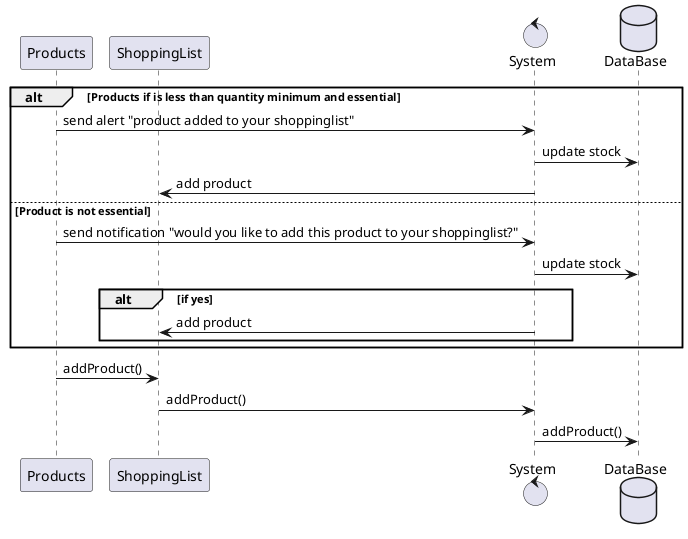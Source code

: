 @startuml sequence 
    participant  "Products"  as  Products
    participant  "ShoppingList"  as  ShoppingList    
    control  "System"  as  system
    database "DataBase" as Db
    alt Products if is less than quantity minimum and essential
        Products -> system : send alert "product added to your shoppinglist"
        system -> Db : update stock
        system -> ShoppingList : add product
        else Product is not essential 
        Products -> system : send notification "would you like to add this product to your shoppinglist?"
         system -> Db : update stock
         alt if yes 
            system -> ShoppingList : add product

            
         end
       
    end
    Products -> ShoppingList : addProduct()
    ShoppingList -> system : addProduct()
    system -> Db : addProduct()
    

    
   
   
   
     @enduml



